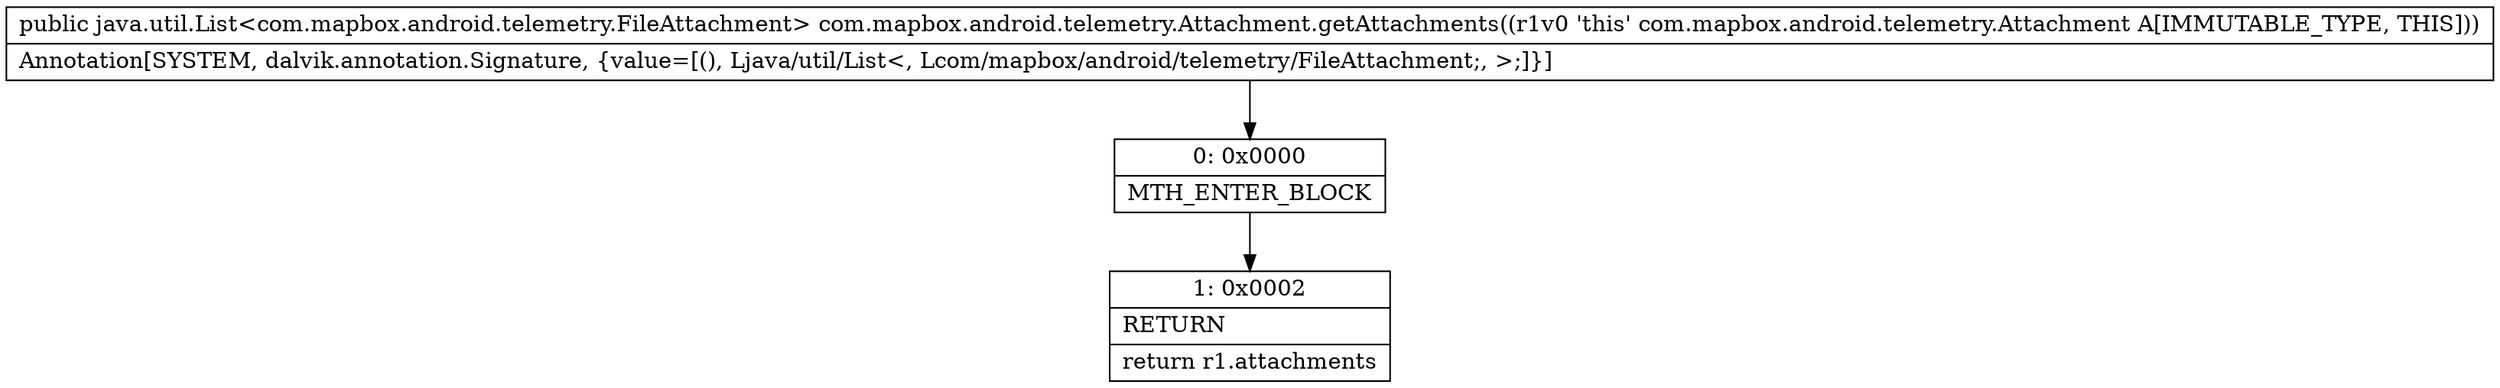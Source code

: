 digraph "CFG forcom.mapbox.android.telemetry.Attachment.getAttachments()Ljava\/util\/List;" {
Node_0 [shape=record,label="{0\:\ 0x0000|MTH_ENTER_BLOCK\l}"];
Node_1 [shape=record,label="{1\:\ 0x0002|RETURN\l|return r1.attachments\l}"];
MethodNode[shape=record,label="{public java.util.List\<com.mapbox.android.telemetry.FileAttachment\> com.mapbox.android.telemetry.Attachment.getAttachments((r1v0 'this' com.mapbox.android.telemetry.Attachment A[IMMUTABLE_TYPE, THIS]))  | Annotation[SYSTEM, dalvik.annotation.Signature, \{value=[(), Ljava\/util\/List\<, Lcom\/mapbox\/android\/telemetry\/FileAttachment;, \>;]\}]\l}"];
MethodNode -> Node_0;
Node_0 -> Node_1;
}

